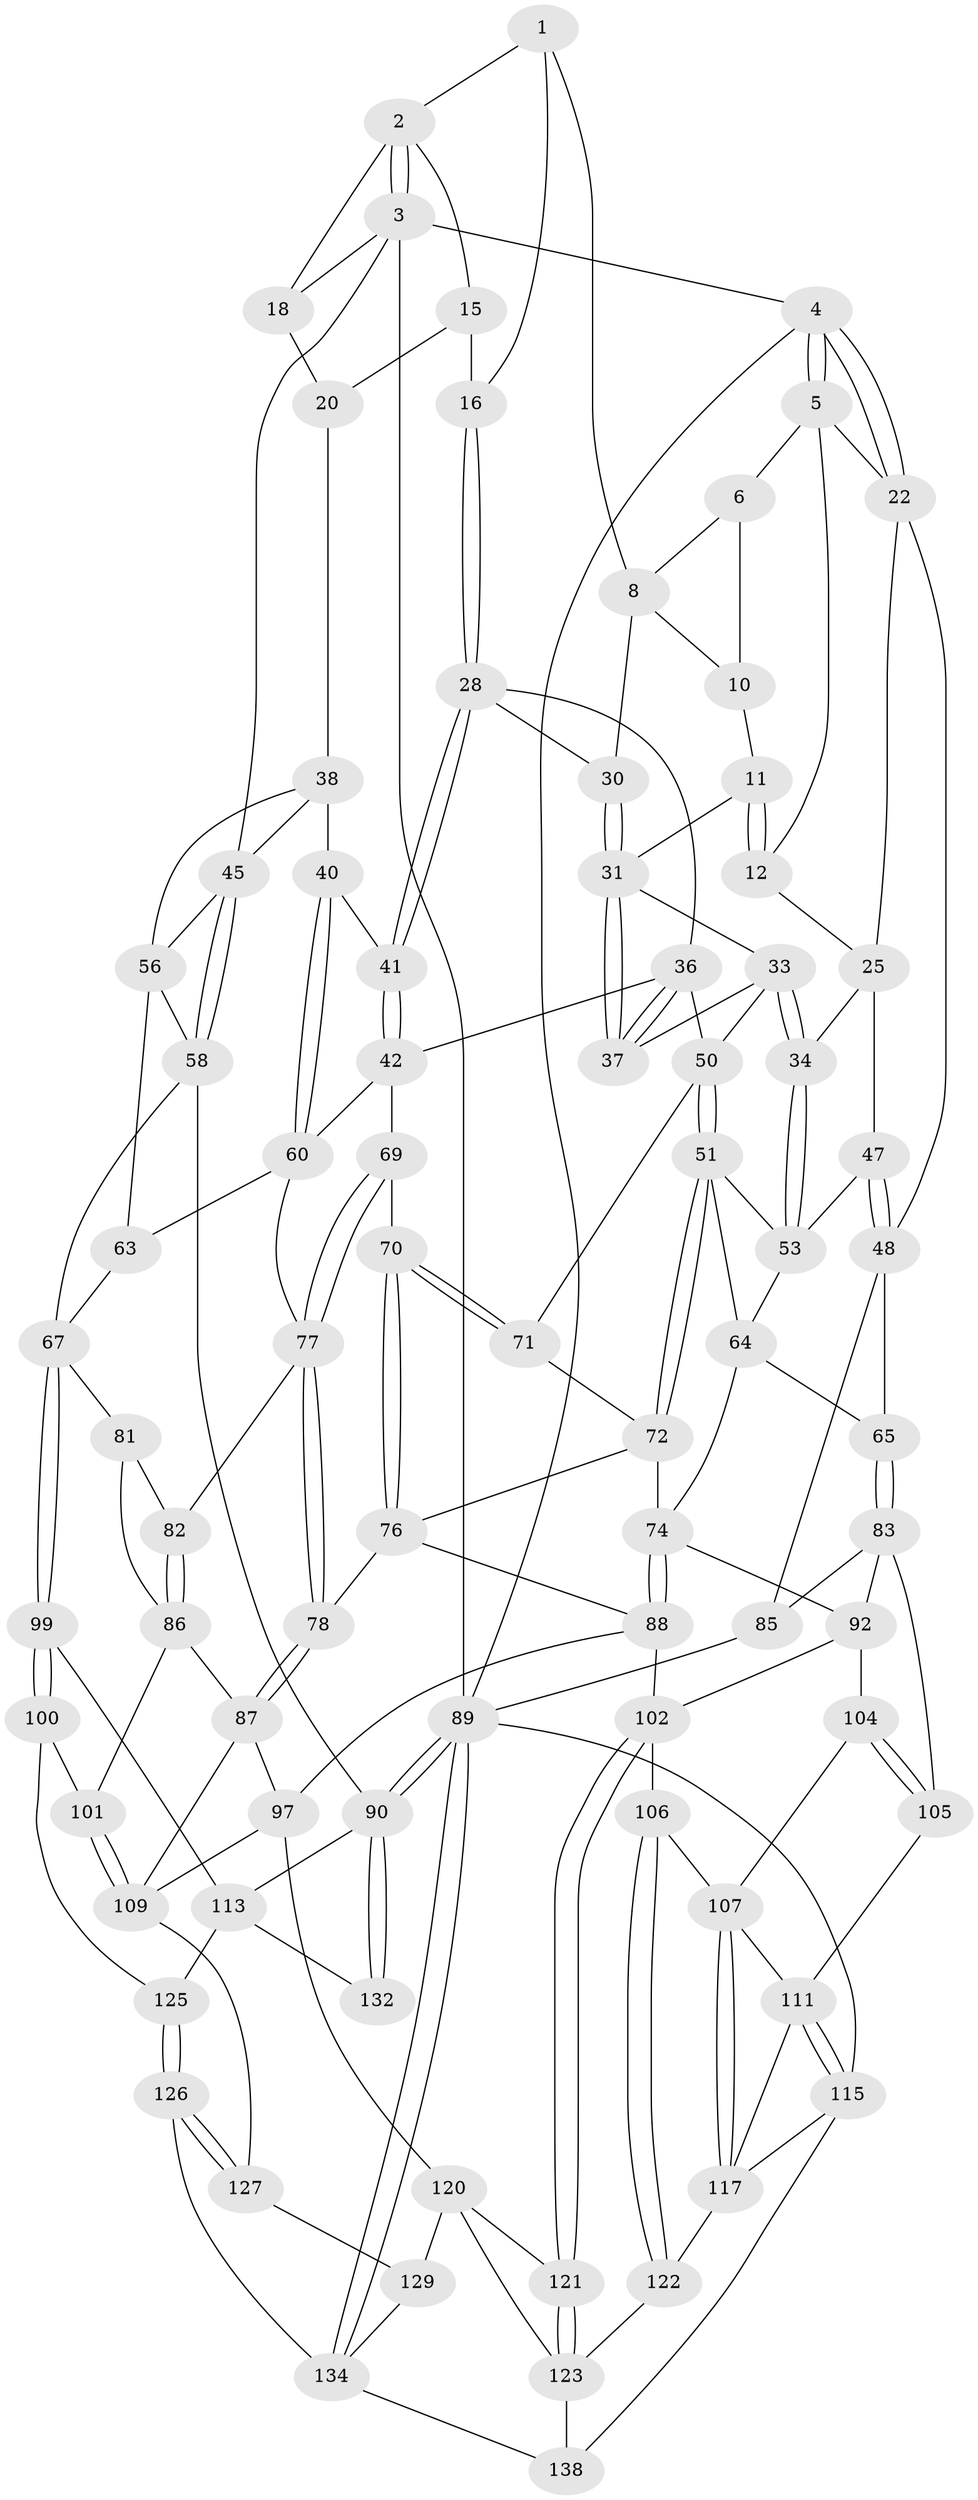 // original degree distribution, {3: 0.021739130434782608, 4: 0.21739130434782608, 6: 0.21739130434782608, 5: 0.5434782608695652}
// Generated by graph-tools (version 1.1) at 2025/11/02/27/25 16:11:58]
// undirected, 83 vertices, 187 edges
graph export_dot {
graph [start="1"]
  node [color=gray90,style=filled];
  1 [pos="+0.5995498501323906+0",super="+7"];
  2 [pos="+1+0",super="+14"];
  3 [pos="+1+0",super="+17"];
  4 [pos="+0+0"];
  5 [pos="+0.19257437509401648+0",super="+13"];
  6 [pos="+0.3500537373305554+0",super="+9"];
  8 [pos="+0.43618877763143366+0.05756597170383106",super="+26"];
  10 [pos="+0.3140235310786551+0.09955603140696391"];
  11 [pos="+0.2518596636825076+0.145474415299763",super="+27"];
  12 [pos="+0.17436939273883928+0",super="+24"];
  15 [pos="+0.8043736870593302+0.0720537785995368"];
  16 [pos="+0.6509957271565987+0.13470712611243962"];
  18 [pos="+1+0.1992494962239752",super="+19"];
  20 [pos="+0.9233935143575669+0.2020309468480796",super="+21"];
  22 [pos="+0+0.20751668017115407",super="+23"];
  25 [pos="+0.04636652215981844+0.19775879269693641",super="+35"];
  28 [pos="+0.645873683855979+0.15818622189770387",super="+29"];
  30 [pos="+0.4257660030050443+0.15616025442729528"];
  31 [pos="+0.37908998559338086+0.20935944317906086",super="+32"];
  33 [pos="+0.23424688886533343+0.23389722661363768",super="+44"];
  34 [pos="+0.2071155626385615+0.2548389583870411"];
  36 [pos="+0.4742585660964847+0.330436777745339",super="+43"];
  37 [pos="+0.3971811978879971+0.2760038921601045"];
  38 [pos="+0.8903721448468647+0.23010137457398694",super="+39"];
  40 [pos="+0.7082701056370234+0.3123776721442118"];
  41 [pos="+0.6999632750669557+0.30738123554968366"];
  42 [pos="+0.5588531865020593+0.37236465486715603",super="+62"];
  45 [pos="+1+0.3410457126368971",super="+46"];
  47 [pos="+0.08843495522897696+0.381723756241526"];
  48 [pos="+0+0.43401663870783197",super="+49"];
  50 [pos="+0.3376151370703561+0.3561860052950002",super="+54"];
  51 [pos="+0.28465693886330407+0.4079140889926853",super="+52"];
  53 [pos="+0.20186390908690602+0.36946032704076565",super="+55"];
  56 [pos="+0.9044684733171804+0.39053367287451846",super="+57"];
  58 [pos="+1+0.6067969084282947",super="+59"];
  60 [pos="+0.659914343290323+0.5190496829034917",super="+61"];
  63 [pos="+0.8088904932540507+0.5030667907161879"];
  64 [pos="+0.13748519011411564+0.5335846225315691",super="+66"];
  65 [pos="+0.07195925546768449+0.5216720145064344"];
  67 [pos="+0.9085778660999919+0.5824761044973125",super="+68"];
  69 [pos="+0.5394431595754764+0.5288530386332454"];
  70 [pos="+0.4641749437281879+0.4976402409975093"];
  71 [pos="+0.45498081308701493+0.42983534238178606"];
  72 [pos="+0.32196212471738445+0.4600123031293381",super="+73"];
  74 [pos="+0.273035041621078+0.5854051537661783",super="+75"];
  76 [pos="+0.43579649659343705+0.5455464072225339",super="+79"];
  77 [pos="+0.5453153477991061+0.6062537669003537",super="+80"];
  78 [pos="+0.5383592503106254+0.6333246962694105"];
  81 [pos="+0.7240019025777225+0.6146114994808656"];
  82 [pos="+0.6535665582175416+0.5311247432127403"];
  83 [pos="+0.023426311199867975+0.6071609033386532",super="+84"];
  85 [pos="+0+0.6845733350632216"];
  86 [pos="+0.6045248203803915+0.6745909784868406",super="+95"];
  87 [pos="+0.5576245461926211+0.6685381392660299",super="+96"];
  88 [pos="+0.377531243291707+0.643227900583538",super="+98"];
  89 [pos="+1+1",super="+94"];
  90 [pos="+1+1",super="+91"];
  92 [pos="+0.20310824743938433+0.6081970395055154",super="+93"];
  97 [pos="+0.4370980460942622+0.7441166263348533",super="+119"];
  99 [pos="+0.8182386858332289+0.7269274134850598",super="+114"];
  100 [pos="+0.7377224644437851+0.7928741050249103",super="+124"];
  101 [pos="+0.7041364571147528+0.7759620234154019"];
  102 [pos="+0.35255542465313633+0.7796835386475902",super="+103"];
  104 [pos="+0.15266791200690905+0.6484768235565327"];
  105 [pos="+0+0.704312456578246"];
  106 [pos="+0.2263958232605757+0.7911735646410758"];
  107 [pos="+0.15247619298047205+0.769361680763357",super="+108"];
  109 [pos="+0.5800651843857637+0.8458104050247105",super="+110"];
  111 [pos="+0.010019507184234807+0.7182023019699888",super="+112"];
  113 [pos="+0.9723450188465853+0.8242164902312346",super="+131"];
  115 [pos="+0.04159421160175029+0.9987173508670893",super="+116"];
  117 [pos="+0.08796799069282235+0.8291643748539507",super="+118"];
  120 [pos="+0.48819842237459343+0.8823851113438228",super="+130"];
  121 [pos="+0.3701893654062602+0.8855783221492445"];
  122 [pos="+0.19744875708802748+0.8883625331801022"];
  123 [pos="+0.3462400292064097+0.9328968897988343",super="+135"];
  125 [pos="+0.7689143312729892+0.8924411902154538"];
  126 [pos="+0.7653685646909584+0.9057400233202895",super="+133"];
  127 [pos="+0.7003392637273621+1",super="+128"];
  129 [pos="+0.5130091466742989+0.9484638304205502",super="+136"];
  132 [pos="+0.9032655242082235+0.9491564982610712"];
  134 [pos="+0.8472563652045597+1",super="+137"];
  138 [pos="+0.35728254034450724+1"];
  1 -- 2;
  1 -- 8;
  1 -- 16;
  2 -- 3;
  2 -- 3;
  2 -- 18;
  2 -- 15;
  3 -- 4;
  3 -- 89;
  3 -- 18;
  3 -- 45;
  4 -- 5;
  4 -- 5;
  4 -- 22;
  4 -- 22;
  4 -- 89;
  5 -- 6;
  5 -- 12;
  5 -- 22;
  6 -- 8;
  6 -- 10;
  8 -- 10;
  8 -- 30;
  10 -- 11;
  11 -- 12 [weight=2];
  11 -- 12;
  11 -- 31;
  12 -- 25;
  15 -- 16;
  15 -- 20;
  16 -- 28;
  16 -- 28;
  18 -- 20 [weight=2];
  20 -- 38;
  22 -- 25;
  22 -- 48;
  25 -- 34;
  25 -- 47;
  28 -- 41;
  28 -- 41;
  28 -- 36;
  28 -- 30;
  30 -- 31;
  30 -- 31;
  31 -- 37;
  31 -- 37;
  31 -- 33;
  33 -- 34;
  33 -- 34;
  33 -- 50;
  33 -- 37;
  34 -- 53;
  34 -- 53;
  36 -- 37;
  36 -- 37;
  36 -- 42;
  36 -- 50;
  38 -- 45;
  38 -- 40;
  38 -- 56;
  40 -- 41;
  40 -- 60;
  40 -- 60;
  41 -- 42;
  41 -- 42;
  42 -- 60;
  42 -- 69;
  45 -- 58;
  45 -- 58;
  45 -- 56;
  47 -- 48;
  47 -- 48;
  47 -- 53;
  48 -- 65;
  48 -- 85;
  50 -- 51;
  50 -- 51;
  50 -- 71;
  51 -- 72;
  51 -- 72;
  51 -- 53;
  51 -- 64;
  53 -- 64;
  56 -- 63;
  56 -- 58;
  58 -- 90;
  58 -- 67;
  60 -- 63;
  60 -- 77;
  63 -- 67;
  64 -- 65;
  64 -- 74;
  65 -- 83;
  65 -- 83;
  67 -- 99;
  67 -- 99;
  67 -- 81;
  69 -- 70;
  69 -- 77;
  69 -- 77;
  70 -- 71;
  70 -- 71;
  70 -- 76;
  70 -- 76;
  71 -- 72;
  72 -- 74;
  72 -- 76;
  74 -- 88;
  74 -- 88;
  74 -- 92;
  76 -- 88;
  76 -- 78;
  77 -- 78;
  77 -- 78;
  77 -- 82;
  78 -- 87;
  78 -- 87;
  81 -- 82;
  81 -- 86;
  82 -- 86;
  82 -- 86;
  83 -- 92;
  83 -- 105;
  83 -- 85;
  85 -- 89;
  86 -- 87;
  86 -- 101;
  87 -- 97;
  87 -- 109;
  88 -- 97;
  88 -- 102;
  89 -- 90;
  89 -- 90;
  89 -- 134;
  89 -- 134;
  89 -- 115;
  90 -- 132;
  90 -- 132;
  90 -- 113;
  92 -- 104;
  92 -- 102;
  97 -- 120;
  97 -- 109;
  99 -- 100 [weight=2];
  99 -- 100;
  99 -- 113;
  100 -- 101;
  100 -- 125;
  101 -- 109;
  101 -- 109;
  102 -- 121;
  102 -- 121;
  102 -- 106;
  104 -- 105;
  104 -- 105;
  104 -- 107;
  105 -- 111;
  106 -- 107;
  106 -- 122;
  106 -- 122;
  107 -- 117;
  107 -- 117;
  107 -- 111;
  109 -- 127;
  111 -- 115;
  111 -- 115;
  111 -- 117;
  113 -- 132;
  113 -- 125;
  115 -- 138;
  115 -- 117;
  117 -- 122;
  120 -- 121;
  120 -- 129;
  120 -- 123;
  121 -- 123;
  121 -- 123;
  122 -- 123;
  123 -- 138;
  125 -- 126;
  125 -- 126;
  126 -- 127;
  126 -- 127;
  126 -- 134;
  127 -- 129 [weight=2];
  129 -- 134;
  134 -- 138;
}
